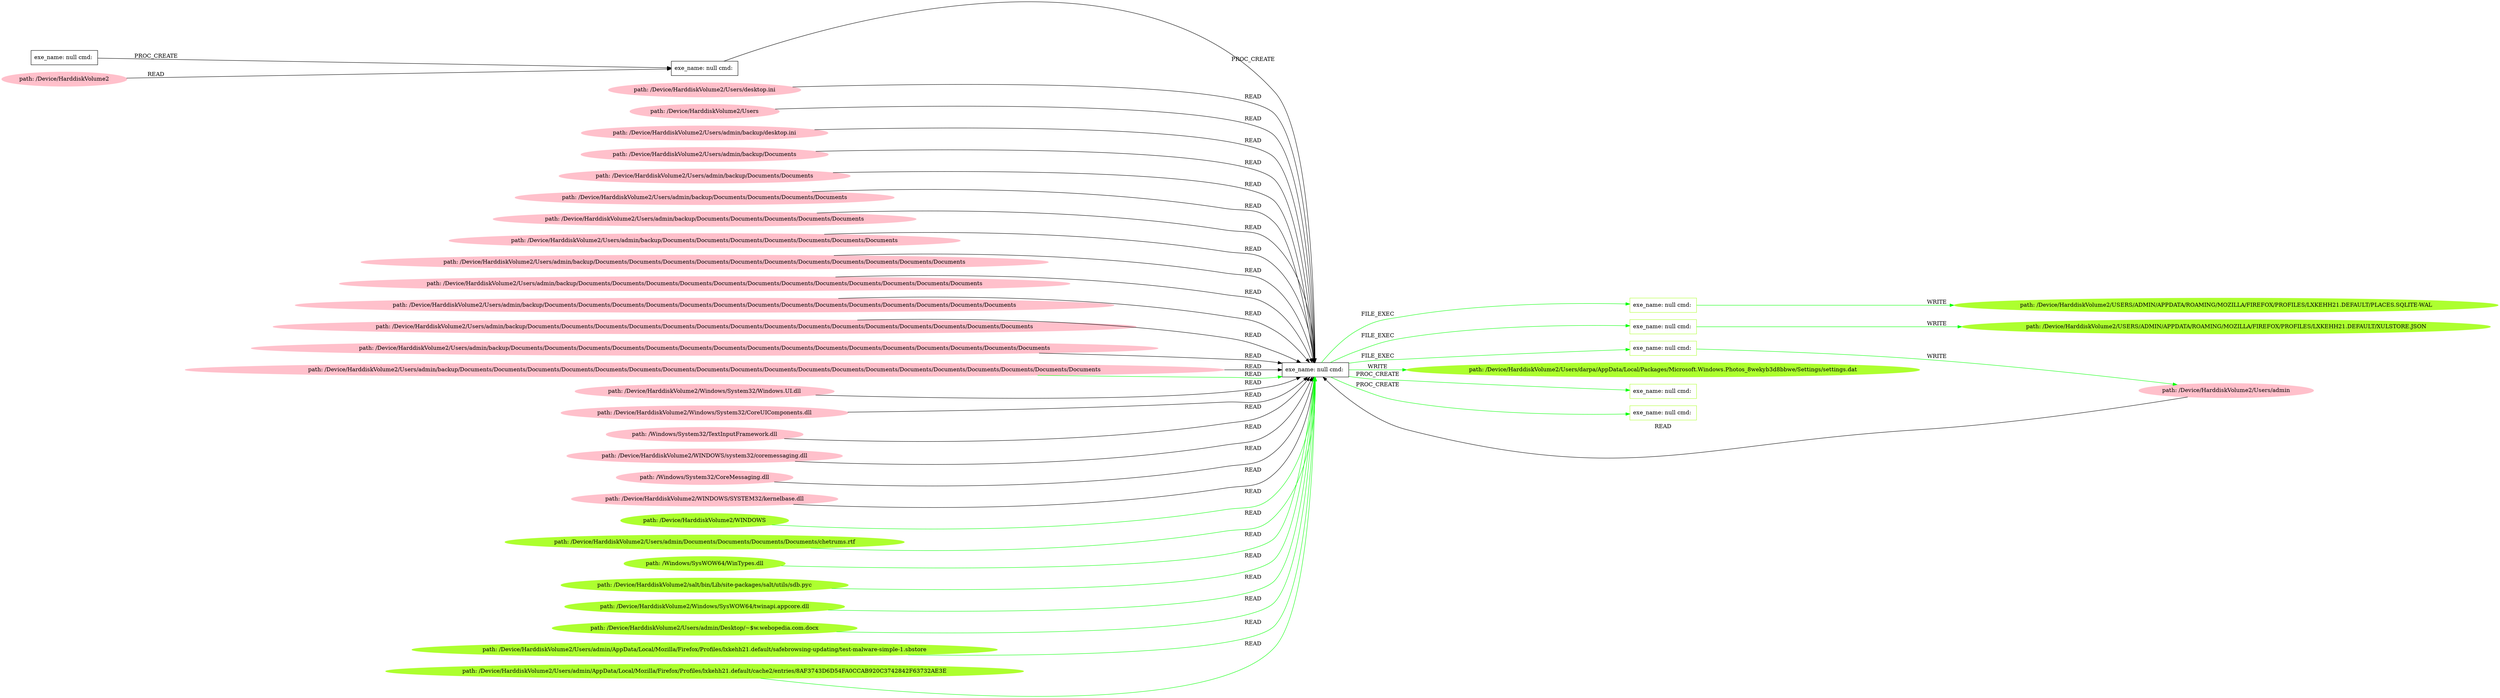 digraph {
	rankdir=LR
	0 [label="exe_name: null cmd: " color=black shape=box style=solid]
	43 [label="exe_name: null cmd: " color=greenyellow shape=box style=solid]
	0 -> 43 [label=FILE_EXEC color=green]
	0 [label="exe_name: null cmd: " color=black shape=box style=solid]
	45 [label="exe_name: null cmd: " color=greenyellow shape=box style=solid]
	0 -> 45 [label=FILE_EXEC color=green]
	0 [label="exe_name: null cmd: " color=black shape=box style=solid]
	53 [label="exe_name: null cmd: " color=greenyellow shape=box style=solid]
	0 -> 53 [label=FILE_EXEC color=green]
	16 [label="exe_name: null cmd: " color=black shape=box style=solid]
	29 [label="exe_name: null cmd: " color=black shape=box style=solid]
	16 -> 29 [label=PROC_CREATE color=black]
	39 [label="path: /Device/HarddiskVolume2" color=pink shape=oval style=filled]
	29 [label="exe_name: null cmd: " color=black shape=box style=solid]
	39 -> 29 [label=READ color=black]
	29 [label="exe_name: null cmd: " color=black shape=box style=solid]
	0 [label="exe_name: null cmd: " color=black shape=box style=solid]
	29 -> 0 [label=PROC_CREATE color=black]
	26 [label="path: /Device/HarddiskVolume2/Users/desktop.ini" color=pink shape=oval style=filled]
	0 [label="exe_name: null cmd: " color=black shape=box style=solid]
	26 -> 0 [label=READ color=black]
	2 [label="path: /Device/HarddiskVolume2/Users/admin" color=pink shape=oval style=filled]
	0 [label="exe_name: null cmd: " color=black shape=box style=solid]
	2 -> 0 [label=READ color=black]
	9 [label="path: /Device/HarddiskVolume2/Users" color=pink shape=oval style=filled]
	0 [label="exe_name: null cmd: " color=black shape=box style=solid]
	9 -> 0 [label=READ color=black]
	6 [label="path: /Device/HarddiskVolume2/Users/admin/backup/desktop.ini" color=pink shape=oval style=filled]
	0 [label="exe_name: null cmd: " color=black shape=box style=solid]
	6 -> 0 [label=READ color=black]
	11 [label="path: /Device/HarddiskVolume2/Users/admin/backup/Documents" color=pink shape=oval style=filled]
	0 [label="exe_name: null cmd: " color=black shape=box style=solid]
	11 -> 0 [label=READ color=black]
	15 [label="path: /Device/HarddiskVolume2/Users/admin/backup/Documents/Documents" color=pink shape=oval style=filled]
	0 [label="exe_name: null cmd: " color=black shape=box style=solid]
	15 -> 0 [label=READ color=black]
	28 [label="path: /Device/HarddiskVolume2/Users/admin/backup/Documents/Documents/Documents/Documents" color=pink shape=oval style=filled]
	0 [label="exe_name: null cmd: " color=black shape=box style=solid]
	28 -> 0 [label=READ color=black]
	12 [label="path: /Device/HarddiskVolume2/Users/admin/backup/Documents/Documents/Documents/Documents/Documents" color=pink shape=oval style=filled]
	0 [label="exe_name: null cmd: " color=black shape=box style=solid]
	12 -> 0 [label=READ color=black]
	10 [label="path: /Device/HarddiskVolume2/Users/admin/backup/Documents/Documents/Documents/Documents/Documents/Documents/Documents" color=pink shape=oval style=filled]
	0 [label="exe_name: null cmd: " color=black shape=box style=solid]
	10 -> 0 [label=READ color=black]
	37 [label="path: /Device/HarddiskVolume2/Users/admin/backup/Documents/Documents/Documents/Documents/Documents/Documents/Documents/Documents/Documents/Documents/Documents" color=pink shape=oval style=filled]
	0 [label="exe_name: null cmd: " color=black shape=box style=solid]
	37 -> 0 [label=READ color=black]
	21 [label="path: /Device/HarddiskVolume2/Users/admin/backup/Documents/Documents/Documents/Documents/Documents/Documents/Documents/Documents/Documents/Documents/Documents/Documents" color=pink shape=oval style=filled]
	0 [label="exe_name: null cmd: " color=black shape=box style=solid]
	21 -> 0 [label=READ color=black]
	23 [label="path: /Device/HarddiskVolume2/Users/admin/backup/Documents/Documents/Documents/Documents/Documents/Documents/Documents/Documents/Documents/Documents/Documents/Documents/Documents/Documents" color=pink shape=oval style=filled]
	0 [label="exe_name: null cmd: " color=black shape=box style=solid]
	23 -> 0 [label=READ color=black]
	32 [label="path: /Device/HarddiskVolume2/Users/admin/backup/Documents/Documents/Documents/Documents/Documents/Documents/Documents/Documents/Documents/Documents/Documents/Documents/Documents/Documents/Documents" color=pink shape=oval style=filled]
	0 [label="exe_name: null cmd: " color=black shape=box style=solid]
	32 -> 0 [label=READ color=black]
	7 [label="path: /Device/HarddiskVolume2/Users/admin/backup/Documents/Documents/Documents/Documents/Documents/Documents/Documents/Documents/Documents/Documents/Documents/Documents/Documents/Documents/Documents/Documents" color=pink shape=oval style=filled]
	0 [label="exe_name: null cmd: " color=black shape=box style=solid]
	7 -> 0 [label=READ color=black]
	25 [label="path: /Device/HarddiskVolume2/Users/admin/backup/Documents/Documents/Documents/Documents/Documents/Documents/Documents/Documents/Documents/Documents/Documents/Documents/Documents/Documents/Documents/Documents/Documents/Documents/Documents" color=pink shape=oval style=filled]
	0 [label="exe_name: null cmd: " color=black shape=box style=solid]
	25 -> 0 [label=READ color=black]
	25 [label="path: /Device/HarddiskVolume2/Users/admin/backup/Documents/Documents/Documents/Documents/Documents/Documents/Documents/Documents/Documents/Documents/Documents/Documents/Documents/Documents/Documents/Documents/Documents/Documents/Documents" color=pink shape=oval style=filled]
	0 [label="exe_name: null cmd: " color=black shape=box style=solid]
	25 -> 0 [label=READ color=green]
	5 [label="path: /Device/HarddiskVolume2/Windows/System32/Windows.UI.dll" color=pink shape=oval style=filled]
	0 [label="exe_name: null cmd: " color=black shape=box style=solid]
	5 -> 0 [label=READ color=black]
	27 [label="path: /Device/HarddiskVolume2/Windows/System32/CoreUIComponents.dll" color=pink shape=oval style=filled]
	0 [label="exe_name: null cmd: " color=black shape=box style=solid]
	27 -> 0 [label=READ color=black]
	33 [label="path: /Windows/System32/TextInputFramework.dll" color=pink shape=oval style=filled]
	0 [label="exe_name: null cmd: " color=black shape=box style=solid]
	33 -> 0 [label=READ color=black]
	30 [label="path: /Device/HarddiskVolume2/WINDOWS/system32/coremessaging.dll" color=pink shape=oval style=filled]
	0 [label="exe_name: null cmd: " color=black shape=box style=solid]
	30 -> 0 [label=READ color=black]
	4 [label="path: /Windows/System32/CoreMessaging.dll" color=pink shape=oval style=filled]
	0 [label="exe_name: null cmd: " color=black shape=box style=solid]
	4 -> 0 [label=READ color=black]
	3 [label="path: /Device/HarddiskVolume2/WINDOWS/SYSTEM32/kernelbase.dll" color=pink shape=oval style=filled]
	0 [label="exe_name: null cmd: " color=black shape=box style=solid]
	3 -> 0 [label=READ color=black]
	55 [label="path: /Device/HarddiskVolume2/WINDOWS" color=greenyellow shape=oval style=filled]
	0 [label="exe_name: null cmd: " color=black shape=box style=solid]
	55 -> 0 [label=READ color=green]
	51 [label="path: /Device/HarddiskVolume2/Users/admin/Documents/Documents/Documents/Documents/chetrums.rtf" color=greenyellow shape=oval style=filled]
	0 [label="exe_name: null cmd: " color=black shape=box style=solid]
	51 -> 0 [label=READ color=green]
	49 [label="path: /Windows/SysWOW64/WinTypes.dll" color=greenyellow shape=oval style=filled]
	0 [label="exe_name: null cmd: " color=black shape=box style=solid]
	49 -> 0 [label=READ color=green]
	0 [label="exe_name: null cmd: " color=black shape=box style=solid]
	59 [label="path: /Device/HarddiskVolume2/Users/darpa/AppData/Local/Packages/Microsoft.Windows.Photos_8wekyb3d8bbwe/Settings/settings.dat" color=greenyellow shape=oval style=filled]
	0 -> 59 [label=WRITE color=green]
	43 [label="exe_name: null cmd: " color=greenyellow shape=box style=solid]
	44 [label="path: /Device/HarddiskVolume2/USERS/ADMIN/APPDATA/ROAMING/MOZILLA/FIREFOX/PROFILES/LXKEHH21.DEFAULT/PLACES.SQLITE-WAL" color=greenyellow shape=oval style=filled]
	43 -> 44 [label=WRITE color=green]
	47 [label="path: /Device/HarddiskVolume2/salt/bin/Lib/site-packages/salt/utils/sdb.pyc" color=greenyellow shape=oval style=filled]
	0 [label="exe_name: null cmd: " color=black shape=box style=solid]
	47 -> 0 [label=READ color=green]
	52 [label="path: /Device/HarddiskVolume2/Windows/SysWOW64/twinapi.appcore.dll" color=greenyellow shape=oval style=filled]
	0 [label="exe_name: null cmd: " color=black shape=box style=solid]
	52 -> 0 [label=READ color=green]
	50 [label="path: /Device/HarddiskVolume2/Users/admin/Desktop/~$w.webopedia.com.docx" color=greenyellow shape=oval style=filled]
	0 [label="exe_name: null cmd: " color=black shape=box style=solid]
	50 -> 0 [label=READ color=green]
	53 [label="exe_name: null cmd: " color=greenyellow shape=box style=solid]
	2 [label="path: /Device/HarddiskVolume2/Users/admin" color=pink shape=oval style=filled]
	53 -> 2 [label=WRITE color=green]
	0 [label="exe_name: null cmd: " color=black shape=box style=solid]
	58 [label="exe_name: null cmd: " color=greenyellow shape=box style=solid]
	0 -> 58 [label=PROC_CREATE color=green]
	57 [label="path: /Device/HarddiskVolume2/Users/admin/AppData/Local/Mozilla/Firefox/Profiles/lxkehh21.default/safebrowsing-updating/test-malware-simple-1.sbstore" color=greenyellow shape=oval style=filled]
	0 [label="exe_name: null cmd: " color=black shape=box style=solid]
	57 -> 0 [label=READ color=green]
	48 [label="path: /Device/HarddiskVolume2/Users/admin/AppData/Local/Mozilla/Firefox/Profiles/lxkehh21.default/cache2/entries/8AF3743D6D54FA0CCAB920C3742842F63732AE3E" color=greenyellow shape=oval style=filled]
	0 [label="exe_name: null cmd: " color=black shape=box style=solid]
	48 -> 0 [label=READ color=green]
	45 [label="exe_name: null cmd: " color=greenyellow shape=box style=solid]
	46 [label="path: /Device/HarddiskVolume2/USERS/ADMIN/APPDATA/ROAMING/MOZILLA/FIREFOX/PROFILES/LXKEHH21.DEFAULT/XULSTORE.JSON" color=greenyellow shape=oval style=filled]
	45 -> 46 [label=WRITE color=green]
	0 [label="exe_name: null cmd: " color=black shape=box style=solid]
	56 [label="exe_name: null cmd: " color=greenyellow shape=box style=solid]
	0 -> 56 [label=PROC_CREATE color=green]
}
